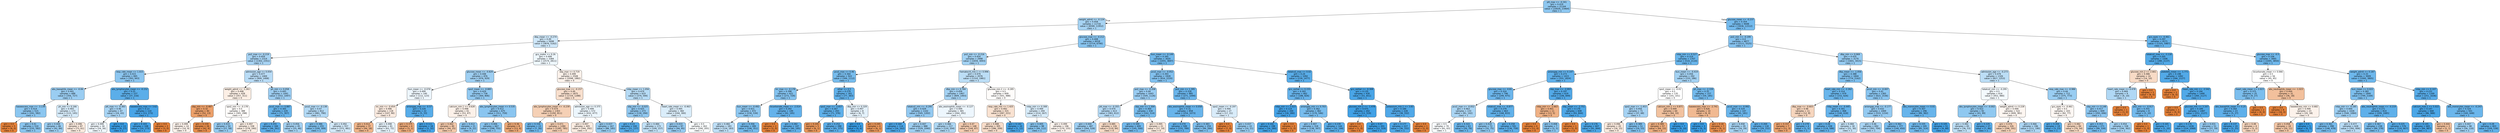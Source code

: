 digraph Tree {
node [shape=box, style="filled, rounded", color="black", fontname="helvetica"] ;
edge [fontname="helvetica"] ;
0 [label="ptt_max <= -0.341\ngini = 0.419\nsamples = 21164\nvalue = [10026, 23464]\nclass = 1", fillcolor="#8ec7f0"] ;
1 [label="weight_admit <= -0.124\ngini = 0.458\nsamples = 11716\nvalue = [6590, 11952]\nclass = 1", fillcolor="#a6d3f3"] ;
0 -> 1 [labeldistance=2.5, labelangle=45, headlabel="True"] ;
2 [label="dbp_mean <= -0.274\ngini = 0.49\nsamples = 5698\nvalue = [3876, 5162]\nclass = 1", fillcolor="#cee7f9"] ;
1 -> 2 ;
3 [label="po2_max <= -0.219\ngini = 0.459\nsamples = 2314\nvalue = [1302, 2351]\nclass = 1", fillcolor="#a7d3f3"] ;
2 -> 3 ;
4 [label="resp_rate_mean <= 1.015\ngini = 0.415\nsamples = 845\nvalue = [393, 943]\nclass = 1", fillcolor="#8cc6f0"] ;
3 -> 4 ;
5 [label="abs_basophils_mean <= -0.06\ngini = 0.441\nsamples = 688\nvalue = [356, 727]\nclass = 1", fillcolor="#9acdf2"] ;
4 -> 5 ;
6 [label="baseexcess_max <= -3.139\ngini = 0.414\nsamples = 515\nvalue = [241, 582]\nclass = 1", fillcolor="#8bc6f0"] ;
5 -> 6 ;
7 [label="gini = 0.0\nsamples = 5\nvalue = [6, 0]\nclass = 0", fillcolor="#e58139"] ;
6 -> 7 ;
8 [label="gini = 0.41\nsamples = 510\nvalue = [235, 582]\nclass = 1", fillcolor="#89c5ef"] ;
6 -> 8 ;
9 [label="ph_min <= 0.166\ngini = 0.493\nsamples = 173\nvalue = [115, 145]\nclass = 1", fillcolor="#d6ebfa"] ;
5 -> 9 ;
10 [label="gini = 0.444\nsamples = 86\nvalue = [42, 84]\nclass = 1", fillcolor="#9ccef2"] ;
9 -> 10 ;
11 [label="gini = 0.496\nsamples = 87\nvalue = [73, 61]\nclass = 0", fillcolor="#fbeade"] ;
9 -> 11 ;
12 [label="abs_lymphocytes_mean <= -0.152\ngini = 0.25\nsamples = 157\nvalue = [37, 216]\nclass = 1", fillcolor="#5baee9"] ;
4 -> 12 ;
13 [label="ptt_max <= -0.383\ngini = 0.46\nsamples = 47\nvalue = [24, 43]\nclass = 1", fillcolor="#a8d4f4"] ;
12 -> 13 ;
14 [label="gini = 0.499\nsamples = 34\nvalue = [24, 26]\nclass = 1", fillcolor="#f0f7fd"] ;
13 -> 14 ;
15 [label="gini = 0.0\nsamples = 13\nvalue = [0, 17]\nclass = 1", fillcolor="#399de5"] ;
13 -> 15 ;
16 [label="baseexcess_max <= 3.62\ngini = 0.13\nsamples = 110\nvalue = [13, 173]\nclass = 1", fillcolor="#48a4e7"] ;
12 -> 16 ;
17 [label="gini = 0.103\nsamples = 108\nvalue = [10, 173]\nclass = 1", fillcolor="#44a3e7"] ;
16 -> 17 ;
18 [label="gini = 0.0\nsamples = 2\nvalue = [3, 0]\nclass = 0", fillcolor="#e58139"] ;
16 -> 18 ;
19 [label="admission_age <= 0.054\ngini = 0.477\nsamples = 1469\nvalue = [909, 1408]\nclass = 1", fillcolor="#b9dcf6"] ;
3 -> 19 ;
20 [label="weight_admit <= -1.261\ngini = 0.498\nsamples = 428\nvalue = [357, 311]\nclass = 0", fillcolor="#fcefe5"] ;
19 -> 20 ;
21 [label="sbp_min <= -0.487\ngini = 0.32\nsamples = 40\nvalue = [52, 13]\nclass = 0", fillcolor="#eca06a"] ;
20 -> 21 ;
22 [label="gini = 0.499\nsamples = 14\nvalue = [10, 9]\nclass = 0", fillcolor="#fcf2eb"] ;
21 -> 22 ;
23 [label="gini = 0.159\nsamples = 26\nvalue = [42, 4]\nclass = 0", fillcolor="#e78d4c"] ;
21 -> 23 ;
24 [label="spo2_min <= -0.178\ngini = 0.5\nsamples = 388\nvalue = [305, 298]\nclass = 0", fillcolor="#fefcfa"] ;
20 -> 24 ;
25 [label="gini = 0.433\nsamples = 50\nvalue = [27, 58]\nclass = 1", fillcolor="#95cbf1"] ;
24 -> 25 ;
26 [label="gini = 0.497\nsamples = 338\nvalue = [278, 240]\nclass = 0", fillcolor="#fbeee4"] ;
24 -> 26 ;
27 [label="ph_min <= 0.058\ngini = 0.445\nsamples = 1041\nvalue = [552, 1097]\nclass = 1", fillcolor="#9dcef2"] ;
19 -> 27 ;
28 [label="pco2_max <= 0.887\ngini = 0.305\nsamples = 229\nvalue = [71, 307]\nclass = 1", fillcolor="#67b4eb"] ;
27 -> 28 ;
29 [label="gini = 0.255\nsamples = 184\nvalue = [46, 261]\nclass = 1", fillcolor="#5caeea"] ;
28 -> 29 ;
30 [label="gini = 0.456\nsamples = 45\nvalue = [25, 46]\nclass = 1", fillcolor="#a5d2f3"] ;
28 -> 30 ;
31 [label="pco2_max <= -0.138\ngini = 0.47\nsamples = 812\nvalue = [481, 790]\nclass = 1", fillcolor="#b2d9f5"] ;
27 -> 31 ;
32 [label="gini = 0.386\nsamples = 255\nvalue = [109, 309]\nclass = 1", fillcolor="#7fc0ee"] ;
31 -> 32 ;
33 [label="gini = 0.492\nsamples = 557\nvalue = [372, 481]\nclass = 1", fillcolor="#d2e9f9"] ;
31 -> 33 ;
34 [label="gcs_motor <= 0.26\ngini = 0.499\nsamples = 3384\nvalue = [2574, 2811]\nclass = 1", fillcolor="#eef7fd"] ;
2 -> 34 ;
35 [label="glucose_mean <= -0.829\ngini = 0.448\nsamples = 876\nvalue = [476, 929]\nclass = 1", fillcolor="#9ecff2"] ;
34 -> 35 ;
36 [label="bun_mean <= -0.076\ngini = 0.499\nsamples = 140\nvalue = [112, 123]\nclass = 1", fillcolor="#edf6fd"] ;
35 -> 36 ;
37 [label="inr_min <= -0.454\ngini = 0.496\nsamples = 118\nvalue = [107, 90]\nclass = 0", fillcolor="#fbebe0"] ;
36 -> 37 ;
38 [label="gini = 0.412\nsamples = 37\nvalue = [44, 18]\nclass = 0", fillcolor="#f0b58a"] ;
37 -> 38 ;
39 [label="gini = 0.498\nsamples = 81\nvalue = [63, 72]\nclass = 1", fillcolor="#e6f3fc"] ;
37 -> 39 ;
40 [label="aniongap_max <= -0.57\ngini = 0.229\nsamples = 22\nvalue = [5, 33]\nclass = 1", fillcolor="#57ace9"] ;
36 -> 40 ;
41 [label="gini = 0.375\nsamples = 4\nvalue = [3, 1]\nclass = 0", fillcolor="#eeab7b"] ;
40 -> 41 ;
42 [label="gini = 0.111\nsamples = 18\nvalue = [2, 32]\nclass = 1", fillcolor="#45a3e7"] ;
40 -> 42 ;
43 [label="spo2_mean <= -0.885\ngini = 0.429\nsamples = 736\nvalue = [364, 806]\nclass = 1", fillcolor="#92c9f1"] ;
35 -> 43 ;
44 [label="calcium_min.1 <= 0.628\ngini = 0.498\nsamples = 61\nvalue = [53, 47]\nclass = 0", fillcolor="#fcf1e9"] ;
43 -> 44 ;
45 [label="gini = 0.462\nsamples = 40\nvalue = [44, 25]\nclass = 0", fillcolor="#f4c9aa"] ;
44 -> 45 ;
46 [label="gini = 0.412\nsamples = 21\nvalue = [9, 22]\nclass = 1", fillcolor="#8ac5f0"] ;
44 -> 46 ;
47 [label="abs_lymphocytes_mean <= 0.535\ngini = 0.412\nsamples = 675\nvalue = [311, 759]\nclass = 1", fillcolor="#8ac5f0"] ;
43 -> 47 ;
48 [label="gini = 0.406\nsamples = 667\nvalue = [298, 755]\nclass = 1", fillcolor="#87c4ef"] ;
47 -> 48 ;
49 [label="gini = 0.36\nsamples = 8\nvalue = [13, 4]\nclass = 0", fillcolor="#eda876"] ;
47 -> 49 ;
50 [label="sbp_max <= 0.719\ngini = 0.499\nsamples = 2508\nvalue = [2098, 1882]\nclass = 0", fillcolor="#fcf2eb"] ;
34 -> 50 ;
51 [label="glucose_max <= -0.157\ngini = 0.49\nsamples = 1875\nvalue = [1724, 1288]\nclass = 0", fillcolor="#f8dfcd"] ;
50 -> 51 ;
52 [label="abs_lymphocytes_mean <= -0.239\ngini = 0.474\nsamples = 1303\nvalue = [1292, 811]\nclass = 0", fillcolor="#f5d0b5"] ;
51 -> 52 ;
53 [label="gini = 0.334\nsamples = 23\nvalue = [7, 26]\nclass = 1", fillcolor="#6eb7ec"] ;
52 -> 53 ;
54 [label="gini = 0.471\nsamples = 1280\nvalue = [1285, 785]\nclass = 0", fillcolor="#f5ceb2"] ;
52 -> 54 ;
55 [label="admission_age <= 0.375\ngini = 0.499\nsamples = 572\nvalue = [432, 477]\nclass = 1", fillcolor="#ecf6fd"] ;
51 -> 55 ;
56 [label="gini = 0.497\nsamples = 405\nvalue = [344, 292]\nclass = 0", fillcolor="#fbece1"] ;
55 -> 56 ;
57 [label="gini = 0.437\nsamples = 167\nvalue = [88, 185]\nclass = 1", fillcolor="#97ccf1"] ;
55 -> 57 ;
58 [label="mbp_mean <= 1.056\ngini = 0.474\nsamples = 633\nvalue = [374, 594]\nclass = 1", fillcolor="#b6dbf5"] ;
50 -> 58 ;
59 [label="sbp_min <= -0.025\ngini = 0.425\nsamples = 273\nvalue = [130, 294]\nclass = 1", fillcolor="#91c8f0"] ;
58 -> 59 ;
60 [label="gini = 0.23\nsamples = 100\nvalue = [21, 137]\nclass = 1", fillcolor="#57ace9"] ;
59 -> 60 ;
61 [label="gini = 0.484\nsamples = 173\nvalue = [109, 157]\nclass = 1", fillcolor="#c2e1f7"] ;
59 -> 61 ;
62 [label="heart_rate_mean <= -0.463\ngini = 0.495\nsamples = 360\nvalue = [244, 300]\nclass = 1", fillcolor="#daedfa"] ;
58 -> 62 ;
63 [label="gini = 0.433\nsamples = 97\nvalue = [44, 95]\nclass = 1", fillcolor="#95caf1"] ;
62 -> 63 ;
64 [label="gini = 0.5\nsamples = 263\nvalue = [200, 205]\nclass = 1", fillcolor="#fafdfe"] ;
62 -> 64 ;
65 [label="glucose_max <= -0.212\ngini = 0.408\nsamples = 6018\nvalue = [2714, 6790]\nclass = 1", fillcolor="#88c4ef"] ;
1 -> 65 ;
66 [label="po2_min <= -0.216\ngini = 0.454\nsamples = 2998\nvalue = [1659, 3093]\nclass = 1", fillcolor="#a3d2f3"] ;
65 -> 66 ;
67 [label="pco2_max <= 0.46\ngini = 0.364\nsamples = 922\nvalue = [349, 1112]\nclass = 1", fillcolor="#77bced"] ;
66 -> 67 ;
68 [label="inr_max <= -0.178\ngini = 0.396\nsamples = 621\nvalue = [272, 729]\nclass = 1", fillcolor="#83c2ef"] ;
67 -> 68 ;
69 [label="bun_mean <= -0.492\ngini = 0.421\nsamples = 472\nvalue = [230, 534]\nclass = 1", fillcolor="#8ec7f0"] ;
68 -> 69 ;
70 [label="gini = 0.482\nsamples = 183\nvalue = [124, 183]\nclass = 1", fillcolor="#bfdff7"] ;
69 -> 70 ;
71 [label="gini = 0.356\nsamples = 289\nvalue = [106, 351]\nclass = 1", fillcolor="#75bbed"] ;
69 -> 71 ;
72 [label="bicarbonate_mean <= -2.014\ngini = 0.292\nsamples = 149\nvalue = [42, 195]\nclass = 1", fillcolor="#64b2eb"] ;
68 -> 72 ;
73 [label="gini = 0.0\nsamples = 2\nvalue = [2, 0]\nclass = 0", fillcolor="#e58139"] ;
72 -> 73 ;
74 [label="gini = 0.282\nsamples = 147\nvalue = [40, 195]\nclass = 1", fillcolor="#62b1ea"] ;
72 -> 74 ;
75 [label="other <= 0.5\ngini = 0.279\nsamples = 301\nvalue = [77, 383]\nclass = 1", fillcolor="#61b1ea"] ;
67 -> 75 ;
76 [label="spo2_max <= -3.657\ngini = 0.267\nsamples = 293\nvalue = [71, 376]\nclass = 1", fillcolor="#5eb0ea"] ;
75 -> 76 ;
77 [label="gini = 0.245\nsamples = 5\nvalue = [6, 1]\nclass = 0", fillcolor="#e9965a"] ;
76 -> 77 ;
78 [label="gini = 0.252\nsamples = 288\nvalue = [65, 375]\nclass = 1", fillcolor="#5baeea"] ;
76 -> 78 ;
79 [label="dbp_min <= 0.329\ngini = 0.497\nsamples = 8\nvalue = [6, 7]\nclass = 1", fillcolor="#e3f1fb"] ;
75 -> 79 ;
80 [label="gini = 0.0\nsamples = 4\nvalue = [0, 6]\nclass = 1", fillcolor="#399de5"] ;
79 -> 80 ;
81 [label="gini = 0.245\nsamples = 4\nvalue = [6, 1]\nclass = 0", fillcolor="#e9965a"] ;
79 -> 81 ;
82 [label="hematocrit_min.1 <= 0.996\ngini = 0.479\nsamples = 2076\nvalue = [1310, 1981]\nclass = 1", fillcolor="#bcdef6"] ;
66 -> 82 ;
83 [label="dbp_min <= 0.784\ngini = 0.456\nsamples = 1467\nvalue = [809, 1493]\nclass = 1", fillcolor="#a4d2f3"] ;
82 -> 83 ;
84 [label="totalco2_min <= -0.295\ngini = 0.429\nsamples = 1102\nvalue = [545, 1202]\nclass = 1", fillcolor="#93c9f1"] ;
83 -> 84 ;
85 [label="gini = 0.164\nsamples = 114\nvalue = [16, 162]\nclass = 1", fillcolor="#4da7e8"] ;
84 -> 85 ;
86 [label="gini = 0.447\nsamples = 988\nvalue = [529, 1040]\nclass = 1", fillcolor="#9ecff2"] ;
84 -> 86 ;
87 [label="abs_eosinophils_mean <= -0.127\ngini = 0.499\nsamples = 365\nvalue = [264, 291]\nclass = 1", fillcolor="#edf6fd"] ;
83 -> 87 ;
88 [label="gini = 0.466\nsamples = 217\nvalue = [120, 204]\nclass = 1", fillcolor="#add7f4"] ;
87 -> 88 ;
89 [label="gini = 0.47\nsamples = 148\nvalue = [144, 87]\nclass = 0", fillcolor="#f5cdb1"] ;
87 -> 89 ;
90 [label="glucose_min.2 <= -0.285\ngini = 0.5\nsamples = 609\nvalue = [501, 488]\nclass = 0", fillcolor="#fefcfa"] ;
82 -> 90 ;
91 [label="resp_rate_min <= 1.425\ngini = 0.492\nsamples = 315\nvalue = [287, 221]\nclass = 0", fillcolor="#f9e2d1"] ;
90 -> 91 ;
92 [label="gini = 0.488\nsamples = 305\nvalue = [286, 209]\nclass = 0", fillcolor="#f8ddca"] ;
91 -> 92 ;
93 [label="gini = 0.142\nsamples = 10\nvalue = [1, 12]\nclass = 1", fillcolor="#49a5e7"] ;
91 -> 93 ;
94 [label="mbp_min <= 0.308\ngini = 0.494\nsamples = 294\nvalue = [214, 267]\nclass = 1", fillcolor="#d8ecfa"] ;
90 -> 94 ;
95 [label="gini = 0.405\nsamples = 98\nvalue = [44, 112]\nclass = 1", fillcolor="#87c4ef"] ;
94 -> 95 ;
96 [label="gini = 0.499\nsamples = 196\nvalue = [170, 155]\nclass = 0", fillcolor="#fdf4ee"] ;
94 -> 96 ;
97 [label="bun_mean <= -0.149\ngini = 0.345\nsamples = 3020\nvalue = [1055, 3697]\nclass = 1", fillcolor="#72b9ec"] ;
65 -> 97 ;
98 [label="pco2_max <= -0.052\ngini = 0.393\nsamples = 1928\nvalue = [816, 2220]\nclass = 1", fillcolor="#82c1ef"] ;
97 -> 98 ;
99 [label="po2_max <= -0.208\ngini = 0.44\nsamples = 1043\nvalue = [545, 1126]\nclass = 1", fillcolor="#99ccf2"] ;
98 -> 99 ;
100 [label="ptt_max <= -0.355\ngini = 0.474\nsamples = 613\nvalue = [383, 612]\nclass = 1", fillcolor="#b5daf5"] ;
99 -> 100 ;
101 [label="gini = 0.444\nsamples = 487\nvalue = [264, 528]\nclass = 1", fillcolor="#9ccef2"] ;
100 -> 101 ;
102 [label="gini = 0.485\nsamples = 126\nvalue = [119, 84]\nclass = 0", fillcolor="#f7dac5"] ;
100 -> 102 ;
103 [label="sbp_min <= 1.304\ngini = 0.364\nsamples = 430\nvalue = [162, 514]\nclass = 1", fillcolor="#77bced"] ;
99 -> 103 ;
104 [label="gini = 0.349\nsamples = 409\nvalue = [145, 500]\nclass = 1", fillcolor="#72b9ed"] ;
103 -> 104 ;
105 [label="gini = 0.495\nsamples = 21\nvalue = [17, 14]\nclass = 0", fillcolor="#fae9dc"] ;
103 -> 105 ;
106 [label="po2_min <= 1.395\ngini = 0.318\nsamples = 885\nvalue = [271, 1094]\nclass = 1", fillcolor="#6ab5eb"] ;
98 -> 106 ;
107 [label="abs_eosinophils_mean <= 0.058\ngini = 0.31\nsamples = 858\nvalue = [254, 1073]\nclass = 1", fillcolor="#68b4eb"] ;
106 -> 107 ;
108 [label="gini = 0.274\nsamples = 599\nvalue = [155, 789]\nclass = 1", fillcolor="#60b0ea"] ;
107 -> 108 ;
109 [label="gini = 0.383\nsamples = 259\nvalue = [99, 284]\nclass = 1", fillcolor="#7ebfee"] ;
107 -> 109 ;
110 [label="spo2_mean <= -0.197\ngini = 0.494\nsamples = 27\nvalue = [17, 21]\nclass = 1", fillcolor="#d9ecfa"] ;
106 -> 110 ;
111 [label="gini = 0.0\nsamples = 5\nvalue = [7, 0]\nclass = 0", fillcolor="#e58139"] ;
110 -> 111 ;
112 [label="gini = 0.437\nsamples = 22\nvalue = [10, 21]\nclass = 1", fillcolor="#97ccf1"] ;
110 -> 112 ;
113 [label="totalco2_max <= 0.02\ngini = 0.24\nsamples = 1092\nvalue = [239, 1477]\nclass = 1", fillcolor="#59ade9"] ;
97 -> 113 ;
114 [label="gcs_verbal <= 0.155\ngini = 0.302\nsamples = 662\nvalue = [188, 826]\nclass = 1", fillcolor="#66b3eb"] ;
113 -> 114 ;
115 [label="mbp_min <= 2.023\ngini = 0.114\nsamples = 200\nvalue = [18, 280]\nclass = 1", fillcolor="#46a3e7"] ;
114 -> 115 ;
116 [label="gini = 0.102\nsamples = 198\nvalue = [16, 280]\nclass = 1", fillcolor="#44a3e6"] ;
115 -> 116 ;
117 [label="gini = 0.0\nsamples = 2\nvalue = [2, 0]\nclass = 0", fillcolor="#e58139"] ;
115 -> 117 ;
118 [label="aniongap_min <= 0.703\ngini = 0.362\nsamples = 462\nvalue = [170, 546]\nclass = 1", fillcolor="#77bced"] ;
114 -> 118 ;
119 [label="gini = 0.407\nsamples = 318\nvalue = [138, 347]\nclass = 1", fillcolor="#88c4ef"] ;
118 -> 119 ;
120 [label="gini = 0.239\nsamples = 144\nvalue = [32, 199]\nclass = 1", fillcolor="#59ade9"] ;
118 -> 120 ;
121 [label="gcs_verbal <= -0.308\ngini = 0.135\nsamples = 430\nvalue = [51, 651]\nclass = 1", fillcolor="#49a5e7"] ;
113 -> 121 ;
122 [label="glucose_min.2 <= -1.478\ngini = 0.075\nsamples = 202\nvalue = [13, 319]\nclass = 1", fillcolor="#41a1e6"] ;
121 -> 122 ;
123 [label="gini = 0.0\nsamples = 1\nvalue = [1, 0]\nclass = 0", fillcolor="#e58139"] ;
122 -> 123 ;
124 [label="gini = 0.07\nsamples = 201\nvalue = [12, 319]\nclass = 1", fillcolor="#40a1e6"] ;
122 -> 124 ;
125 [label="potassium_min.1 <= 3.83\ngini = 0.184\nsamples = 228\nvalue = [38, 332]\nclass = 1", fillcolor="#50a8e8"] ;
121 -> 125 ;
126 [label="gini = 0.177\nsamples = 227\nvalue = [36, 332]\nclass = 1", fillcolor="#4ea8e8"] ;
125 -> 126 ;
127 [label="gini = 0.0\nsamples = 1\nvalue = [2, 0]\nclass = 0", fillcolor="#e58139"] ;
125 -> 127 ;
128 [label="glucose_mean <= -0.237\ngini = 0.354\nsamples = 9448\nvalue = [3436, 11512]\nclass = 1", fillcolor="#74baed"] ;
0 -> 128 [labeldistance=2.5, labelangle=-45, headlabel="False"] ;
129 [label="po2_min <= -0.199\ngini = 0.4\nsamples = 4877\nvalue = [2111, 5525]\nclass = 1", fillcolor="#85c2ef"] ;
128 -> 129 ;
130 [label="mbp_min <= 0.527\ngini = 0.314\nsamples = 1707\nvalue = [510, 2110]\nclass = 1", fillcolor="#69b5eb"] ;
129 -> 130 ;
131 [label="aniongap_min <= 0.147\ngini = 0.273\nsamples = 1415\nvalue = [355, 1824]\nclass = 1", fillcolor="#60b0ea"] ;
130 -> 131 ;
132 [label="glucose_max <= -0.81\ngini = 0.324\nsamples = 796\nvalue = [249, 975]\nclass = 1", fillcolor="#6cb6ec"] ;
131 -> 132 ;
133 [label="pco2_max <= -0.052\ngini = 0.463\nsamples = 133\nvalue = [81, 142]\nclass = 1", fillcolor="#aad5f4"] ;
132 -> 133 ;
134 [label="gini = 0.5\nsamples = 70\nvalue = [61, 63]\nclass = 1", fillcolor="#f9fcfe"] ;
133 -> 134 ;
135 [label="gini = 0.322\nsamples = 63\nvalue = [20, 79]\nclass = 1", fillcolor="#6bb6ec"] ;
133 -> 135 ;
136 [label="totalco2_max <= -0.877\ngini = 0.279\nsamples = 663\nvalue = [168, 833]\nclass = 1", fillcolor="#61b1ea"] ;
132 -> 136 ;
137 [label="gini = 0.419\nsamples = 72\nvalue = [32, 75]\nclass = 1", fillcolor="#8dc7f0"] ;
136 -> 137 ;
138 [label="gini = 0.258\nsamples = 591\nvalue = [136, 758]\nclass = 1", fillcolor="#5dafea"] ;
136 -> 138 ;
139 [label="sbp_max <= -2.093\ngini = 0.197\nsamples = 619\nvalue = [106, 849]\nclass = 1", fillcolor="#52a9e8"] ;
131 -> 139 ;
140 [label="mbp_min <= -1.663\ngini = 0.401\nsamples = 11\nvalue = [13, 5]\nclass = 0", fillcolor="#efb185"] ;
139 -> 140 ;
141 [label="gini = 0.0\nsamples = 4\nvalue = [11, 0]\nclass = 0", fillcolor="#e58139"] ;
140 -> 141 ;
142 [label="gini = 0.408\nsamples = 7\nvalue = [2, 5]\nclass = 1", fillcolor="#88c4ef"] ;
140 -> 142 ;
143 [label="sbp_mean <= -2.751\ngini = 0.179\nsamples = 608\nvalue = [93, 844]\nclass = 1", fillcolor="#4fa8e8"] ;
139 -> 143 ;
144 [label="gini = 0.0\nsamples = 1\nvalue = [2, 0]\nclass = 0", fillcolor="#e58139"] ;
143 -> 144 ;
145 [label="gini = 0.176\nsamples = 607\nvalue = [91, 844]\nclass = 1", fillcolor="#4ea8e8"] ;
143 -> 145 ;
146 [label="bun_mean <= -0.419\ngini = 0.456\nsamples = 292\nvalue = [155, 286]\nclass = 1", fillcolor="#a4d2f3"] ;
130 -> 146 ;
147 [label="spo2_mean <= -0.01\ngini = 0.5\nsamples = 135\nvalue = [101, 101]\nclass = 0", fillcolor="#ffffff"] ;
146 -> 147 ;
148 [label="spo2_max <= -1.453\ngini = 0.456\nsamples = 71\nvalue = [37, 68]\nclass = 1", fillcolor="#a5d2f3"] ;
147 -> 148 ;
149 [label="gini = 0.496\nsamples = 20\nvalue = [18, 15]\nclass = 0", fillcolor="#fbeade"] ;
148 -> 149 ;
150 [label="gini = 0.389\nsamples = 51\nvalue = [19, 53]\nclass = 1", fillcolor="#80c0ee"] ;
148 -> 150 ;
151 [label="calcium_min.1 <= 0.871\ngini = 0.449\nsamples = 64\nvalue = [64, 33]\nclass = 0", fillcolor="#f2c29f"] ;
147 -> 151 ;
152 [label="gini = 0.389\nsamples = 57\nvalue = [64, 23]\nclass = 0", fillcolor="#eeae80"] ;
151 -> 152 ;
153 [label="gini = 0.0\nsamples = 7\nvalue = [0, 10]\nclass = 1", fillcolor="#399de5"] ;
151 -> 153 ;
154 [label="ph_max <= -2.339\ngini = 0.35\nsamples = 157\nvalue = [54, 185]\nclass = 1", fillcolor="#73baed"] ;
146 -> 154 ;
155 [label="baseexcess_max <= -2.741\ngini = 0.426\nsamples = 10\nvalue = [9, 4]\nclass = 0", fillcolor="#f1b991"] ;
154 -> 155 ;
156 [label="gini = 0.0\nsamples = 3\nvalue = [0, 3]\nclass = 1", fillcolor="#399de5"] ;
155 -> 156 ;
157 [label="gini = 0.18\nsamples = 7\nvalue = [9, 1]\nclass = 0", fillcolor="#e88f4f"] ;
155 -> 157 ;
158 [label="pco2_max <= -0.992\ngini = 0.319\nsamples = 147\nvalue = [45, 181]\nclass = 1", fillcolor="#6ab5eb"] ;
154 -> 158 ;
159 [label="gini = 0.458\nsamples = 29\nvalue = [16, 29]\nclass = 1", fillcolor="#a6d3f3"] ;
158 -> 159 ;
160 [label="gini = 0.269\nsamples = 118\nvalue = [29, 152]\nclass = 1", fillcolor="#5fb0ea"] ;
158 -> 160 ;
161 [label="dbp_min <= 0.069\ngini = 0.435\nsamples = 3170\nvalue = [1601, 3415]\nclass = 1", fillcolor="#96cbf1"] ;
129 -> 161 ;
162 [label="dbp_mean <= -1.056\ngini = 0.388\nsamples = 1844\nvalue = [774, 2162]\nclass = 1", fillcolor="#80c0ee"] ;
161 -> 162 ;
163 [label="heart_rate_min <= -2.262\ngini = 0.314\nsamples = 479\nvalue = [152, 626]\nclass = 1", fillcolor="#69b5eb"] ;
162 -> 163 ;
164 [label="dbp_max <= -0.603\ngini = 0.48\nsamples = 11\nvalue = [12, 8]\nclass = 0", fillcolor="#f6d5bd"] ;
163 -> 164 ;
165 [label="gini = 0.337\nsamples = 7\nvalue = [11, 3]\nclass = 0", fillcolor="#eca36f"] ;
164 -> 165 ;
166 [label="gini = 0.278\nsamples = 4\nvalue = [1, 5]\nclass = 1", fillcolor="#61b1ea"] ;
164 -> 166 ;
167 [label="mbp_mean <= -0.445\ngini = 0.301\nsamples = 468\nvalue = [140, 618]\nclass = 1", fillcolor="#66b3eb"] ;
163 -> 167 ;
168 [label="gini = 0.28\nsamples = 438\nvalue = [119, 588]\nclass = 1", fillcolor="#61b1ea"] ;
167 -> 168 ;
169 [label="gini = 0.484\nsamples = 30\nvalue = [21, 30]\nclass = 1", fillcolor="#c4e2f7"] ;
167 -> 169 ;
170 [label="pco2_min <= -0.007\ngini = 0.41\nsamples = 1365\nvalue = [622, 1536]\nclass = 1", fillcolor="#89c5f0"] ;
162 -> 170 ;
171 [label="aniongap_max <= -0.177\ngini = 0.432\nsamples = 1069\nvalue = [533, 1154]\nclass = 1", fillcolor="#94caf1"] ;
170 -> 171 ;
172 [label="gini = 0.46\nsamples = 692\nvalue = [393, 704]\nclass = 1", fillcolor="#a8d4f4"] ;
171 -> 172 ;
173 [label="gini = 0.362\nsamples = 377\nvalue = [140, 450]\nclass = 1", fillcolor="#77bbed"] ;
171 -> 173 ;
174 [label="abs_monocytes_mean <= 0.01\ngini = 0.307\nsamples = 296\nvalue = [89, 382]\nclass = 1", fillcolor="#67b4eb"] ;
170 -> 174 ;
175 [label="gini = 0.335\nsamples = 245\nvalue = [85, 314]\nclass = 1", fillcolor="#6fb8ec"] ;
174 -> 175 ;
176 [label="gini = 0.105\nsamples = 51\nvalue = [4, 68]\nclass = 1", fillcolor="#45a3e7"] ;
174 -> 176 ;
177 [label="admission_age <= -0.273\ngini = 0.479\nsamples = 1326\nvalue = [827, 1253]\nclass = 1", fillcolor="#bcdef6"] ;
161 -> 177 ;
178 [label="totalco2_min <= -0.295\ngini = 0.5\nsamples = 614\nvalue = [452, 480]\nclass = 1", fillcolor="#f3f9fd"] ;
177 -> 178 ;
179 [label="abs_lymphocytes_mean <= -0.002\ngini = 0.422\nsamples = 92\nvalue = [43, 99]\nclass = 1", fillcolor="#8fc8f0"] ;
178 -> 179 ;
180 [label="gini = 0.482\nsamples = 65\nvalue = [36, 53]\nclass = 1", fillcolor="#bfe0f7"] ;
179 -> 180 ;
181 [label="gini = 0.229\nsamples = 27\nvalue = [7, 46]\nclass = 1", fillcolor="#57ace9"] ;
179 -> 181 ;
182 [label="weight_admit <= 0.228\ngini = 0.499\nsamples = 522\nvalue = [409, 381]\nclass = 0", fillcolor="#fdf6f1"] ;
178 -> 182 ;
183 [label="gini = 0.476\nsamples = 326\nvalue = [298, 191]\nclass = 0", fillcolor="#f6d2b8"] ;
182 -> 183 ;
184 [label="gini = 0.466\nsamples = 196\nvalue = [111, 190]\nclass = 1", fillcolor="#add6f4"] ;
182 -> 184 ;
185 [label="resp_rate_max <= -0.986\ngini = 0.44\nsamples = 712\nvalue = [375, 773]\nclass = 1", fillcolor="#99cdf2"] ;
177 -> 185 ;
186 [label="gcs_eyes <= -0.461\ngini = 0.5\nsamples = 103\nvalue = [82, 77]\nclass = 0", fillcolor="#fdf7f3"] ;
185 -> 186 ;
187 [label="gini = 0.204\nsamples = 19\nvalue = [3, 23]\nclass = 1", fillcolor="#53aae8"] ;
186 -> 187 ;
188 [label="gini = 0.482\nsamples = 84\nvalue = [79, 54]\nclass = 0", fillcolor="#f7d7c0"] ;
186 -> 188 ;
189 [label="sbp_min <= 0.148\ngini = 0.417\nsamples = 609\nvalue = [293, 696]\nclass = 1", fillcolor="#8cc6f0"] ;
185 -> 189 ;
190 [label="gini = 0.353\nsamples = 271\nvalue = [99, 334]\nclass = 1", fillcolor="#74baed"] ;
189 -> 190 ;
191 [label="gini = 0.454\nsamples = 338\nvalue = [194, 362]\nclass = 1", fillcolor="#a3d2f3"] ;
189 -> 191 ;
192 [label="gcs_eyes <= -0.461\ngini = 0.297\nsamples = 4571\nvalue = [1325, 5987]\nclass = 1", fillcolor="#65b3eb"] ;
128 -> 192 ;
193 [label="totalco2_max <= -3.118\ngini = 0.205\nsamples = 1506\nvalue = [280, 2137]\nclass = 1", fillcolor="#53aae8"] ;
192 -> 193 ;
194 [label="glucose_min.2 <= 2.661\ngini = 0.486\nsamples = 14\nvalue = [14, 10]\nclass = 0", fillcolor="#f8dbc6"] ;
193 -> 194 ;
195 [label="heart_rate_mean <= 0.478\ngini = 0.469\nsamples = 9\nvalue = [6, 10]\nclass = 1", fillcolor="#b0d8f5"] ;
194 -> 195 ;
196 [label="gini = 0.0\nsamples = 1\nvalue = [3, 0]\nclass = 0", fillcolor="#e58139"] ;
195 -> 196 ;
197 [label="po2_min <= -0.917\ngini = 0.355\nsamples = 8\nvalue = [3, 10]\nclass = 1", fillcolor="#74baed"] ;
195 -> 197 ;
198 [label="gini = 0.0\nsamples = 1\nvalue = [2, 0]\nclass = 0", fillcolor="#e58139"] ;
197 -> 198 ;
199 [label="gini = 0.165\nsamples = 7\nvalue = [1, 10]\nclass = 1", fillcolor="#4da7e8"] ;
197 -> 199 ;
200 [label="gini = 0.0\nsamples = 5\nvalue = [8, 0]\nclass = 0", fillcolor="#e58139"] ;
194 -> 200 ;
201 [label="platelets_mean <= -1.771\ngini = 0.198\nsamples = 1492\nvalue = [266, 2127]\nclass = 1", fillcolor="#52a9e8"] ;
193 -> 201 ;
202 [label="gini = 0.0\nsamples = 2\nvalue = [6, 0]\nclass = 0", fillcolor="#e58139"] ;
201 -> 202 ;
203 [label="heart_rate_min <= -3.542\ngini = 0.194\nsamples = 1490\nvalue = [260, 2127]\nclass = 1", fillcolor="#51a9e8"] ;
201 -> 203 ;
204 [label="gini = 0.0\nsamples = 3\nvalue = [9, 0]\nclass = 0", fillcolor="#e58139"] ;
203 -> 204 ;
205 [label="glucose_min <= 3.167\ngini = 0.189\nsamples = 1487\nvalue = [251, 2127]\nclass = 1", fillcolor="#50a9e8"] ;
203 -> 205 ;
206 [label="gini = 0.176\nsamples = 1436\nvalue = [224, 2068]\nclass = 1", fillcolor="#4ea8e8"] ;
205 -> 206 ;
207 [label="gini = 0.431\nsamples = 51\nvalue = [27, 59]\nclass = 1", fillcolor="#94caf1"] ;
205 -> 207 ;
208 [label="glucose_max <= -0.5\ngini = 0.336\nsamples = 3065\nvalue = [1045, 3850]\nclass = 1", fillcolor="#6fb8ec"] ;
192 -> 208 ;
209 [label="bicarbonate_mean <= 0.066\ngini = 0.5\nsamples = 56\nvalue = [45, 45]\nclass = 0", fillcolor="#ffffff"] ;
208 -> 209 ;
210 [label="heart_rate_mean <= 2.023\ngini = 0.375\nsamples = 25\nvalue = [9, 27]\nclass = 1", fillcolor="#7bbeee"] ;
209 -> 210 ;
211 [label="abs_basophils_mean <= 0.25\ngini = 0.264\nsamples = 23\nvalue = [5, 27]\nclass = 1", fillcolor="#5eafea"] ;
210 -> 211 ;
212 [label="gini = 0.137\nsamples = 19\nvalue = [2, 25]\nclass = 1", fillcolor="#49a5e7"] ;
211 -> 212 ;
213 [label="gini = 0.48\nsamples = 4\nvalue = [3, 2]\nclass = 0", fillcolor="#f6d5bd"] ;
211 -> 213 ;
214 [label="gini = 0.0\nsamples = 2\nvalue = [4, 0]\nclass = 0", fillcolor="#e58139"] ;
210 -> 214 ;
215 [label="abs_neutrophils_mean <= -1.023\ngini = 0.444\nsamples = 31\nvalue = [36, 18]\nclass = 0", fillcolor="#f2c09c"] ;
209 -> 215 ;
216 [label="gini = 0.0\nsamples = 8\nvalue = [16, 0]\nclass = 0", fillcolor="#e58139"] ;
215 -> 216 ;
217 [label="baseexcess_min <= 0.682\ngini = 0.499\nsamples = 23\nvalue = [20, 18]\nclass = 0", fillcolor="#fcf2eb"] ;
215 -> 217 ;
218 [label="gini = 0.458\nsamples = 18\nvalue = [20, 11]\nclass = 0", fillcolor="#f3c6a6"] ;
217 -> 218 ;
219 [label="gini = 0.0\nsamples = 5\nvalue = [0, 7]\nclass = 1", fillcolor="#399de5"] ;
217 -> 219 ;
220 [label="weight_admit <= 0.187\ngini = 0.33\nsamples = 3009\nvalue = [1000, 3805]\nclass = 1", fillcolor="#6db7ec"] ;
208 -> 220 ;
221 [label="bun_mean <= 0.022\ngini = 0.382\nsamples = 1840\nvalue = [749, 2169]\nclass = 1", fillcolor="#7dbfee"] ;
220 -> 221 ;
222 [label="mbp_min <= -0.185\ngini = 0.444\nsamples = 1026\nvalue = [540, 1084]\nclass = 1", fillcolor="#9ccef2"] ;
221 -> 222 ;
223 [label="gini = 0.361\nsamples = 398\nvalue = [148, 478]\nclass = 1", fillcolor="#76bbed"] ;
222 -> 223 ;
224 [label="gini = 0.477\nsamples = 628\nvalue = [392, 606]\nclass = 1", fillcolor="#b9dcf6"] ;
222 -> 224 ;
225 [label="abs_neutrophils_mean <= -0.219\ngini = 0.271\nsamples = 814\nvalue = [209, 1085]\nclass = 1", fillcolor="#5fb0ea"] ;
221 -> 225 ;
226 [label="gini = 0.367\nsamples = 238\nvalue = [89, 278]\nclass = 1", fillcolor="#78bced"] ;
225 -> 226 ;
227 [label="gini = 0.225\nsamples = 576\nvalue = [120, 807]\nclass = 1", fillcolor="#56ace9"] ;
225 -> 227 ;
228 [label="mbp_min <= 0.107\ngini = 0.231\nsamples = 1169\nvalue = [251, 1636]\nclass = 1", fillcolor="#57ace9"] ;
220 -> 228 ;
229 [label="calcium_max.1 <= 5.022\ngini = 0.147\nsamples = 668\nvalue = [86, 988]\nclass = 1", fillcolor="#4aa6e7"] ;
228 -> 229 ;
230 [label="gini = 0.145\nsamples = 665\nvalue = [84, 987]\nclass = 1", fillcolor="#4aa5e7"] ;
229 -> 230 ;
231 [label="gini = 0.444\nsamples = 3\nvalue = [2, 1]\nclass = 0", fillcolor="#f2c09c"] ;
229 -> 231 ;
232 [label="abs_monocytes_mean <= -0.243\ngini = 0.324\nsamples = 501\nvalue = [165, 648]\nclass = 1", fillcolor="#6bb6ec"] ;
228 -> 232 ;
233 [label="gini = 0.447\nsamples = 98\nvalue = [56, 110]\nclass = 1", fillcolor="#9ecff2"] ;
232 -> 233 ;
234 [label="gini = 0.28\nsamples = 403\nvalue = [109, 538]\nclass = 1", fillcolor="#61b1ea"] ;
232 -> 234 ;
}
